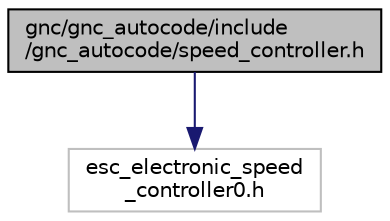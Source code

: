 digraph "gnc/gnc_autocode/include/gnc_autocode/speed_controller.h"
{
 // LATEX_PDF_SIZE
  edge [fontname="Helvetica",fontsize="10",labelfontname="Helvetica",labelfontsize="10"];
  node [fontname="Helvetica",fontsize="10",shape=record];
  Node1 [label="gnc/gnc_autocode/include\l/gnc_autocode/speed_controller.h",height=0.2,width=0.4,color="black", fillcolor="grey75", style="filled", fontcolor="black",tooltip=" "];
  Node1 -> Node2 [color="midnightblue",fontsize="10",style="solid",fontname="Helvetica"];
  Node2 [label="esc_electronic_speed\l_controller0.h",height=0.2,width=0.4,color="grey75", fillcolor="white", style="filled",tooltip=" "];
}
